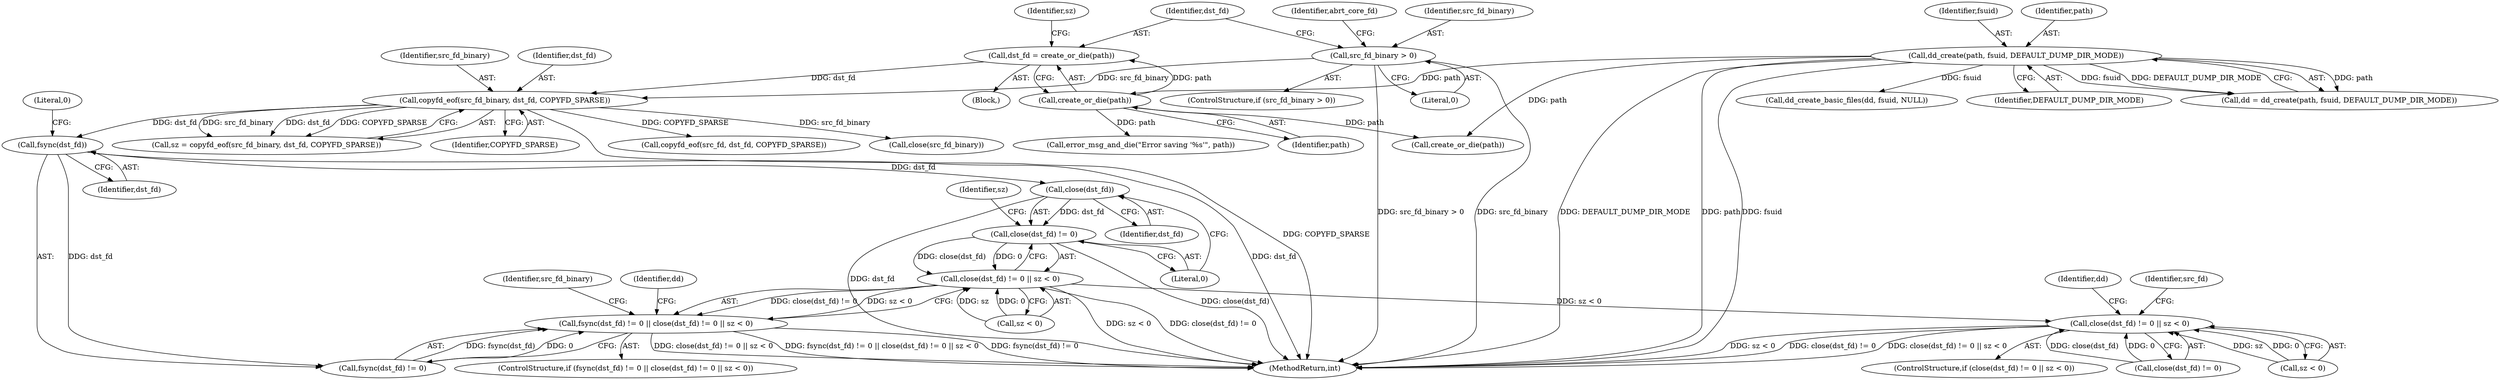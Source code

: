 digraph "0_abrt_4f2c1ddd3e3b81d2d5146b883115371f1cada9f9@API" {
"1000875" [label="(Call,close(dst_fd))"];
"1000870" [label="(Call,fsync(dst_fd))"];
"1000863" [label="(Call,copyfd_eof(src_fd_binary, dst_fd, COPYFD_SPARSE))"];
"1000851" [label="(Call,src_fd_binary > 0)"];
"1000856" [label="(Call,dst_fd = create_or_die(path))"];
"1000858" [label="(Call,create_or_die(path))"];
"1000618" [label="(Call,dd_create(path, fsuid, DEFAULT_DUMP_DIR_MODE))"];
"1000874" [label="(Call,close(dst_fd) != 0)"];
"1000873" [label="(Call,close(dst_fd) != 0 || sz < 0)"];
"1000868" [label="(Call,fsync(dst_fd) != 0 || close(dst_fd) != 0 || sz < 0)"];
"1001020" [label="(Call,close(dst_fd) != 0 || sz < 0)"];
"1000857" [label="(Identifier,dst_fd)"];
"1000878" [label="(Call,sz < 0)"];
"1000870" [label="(Call,fsync(dst_fd))"];
"1001019" [label="(ControlStructure,if (close(dst_fd) != 0 || sz < 0))"];
"1000872" [label="(Literal,0)"];
"1000864" [label="(Identifier,src_fd_binary)"];
"1001015" [label="(Call,copyfd_eof(src_fd, dst_fd, COPYFD_SPARSE))"];
"1000856" [label="(Call,dst_fd = create_or_die(path))"];
"1000858" [label="(Call,create_or_die(path))"];
"1000891" [label="(Identifier,abrt_core_fd)"];
"1000863" [label="(Call,copyfd_eof(src_fd_binary, dst_fd, COPYFD_SPARSE))"];
"1000887" [label="(Call,close(src_fd_binary))"];
"1000850" [label="(ControlStructure,if (src_fd_binary > 0))"];
"1000877" [label="(Literal,0)"];
"1000861" [label="(Call,sz = copyfd_eof(src_fd_binary, dst_fd, COPYFD_SPARSE))"];
"1000859" [label="(Identifier,path)"];
"1000879" [label="(Identifier,sz)"];
"1000888" [label="(Identifier,src_fd_binary)"];
"1000884" [label="(Call,error_msg_and_die(\"Error saving '%s'\", path))"];
"1000851" [label="(Call,src_fd_binary > 0)"];
"1000862" [label="(Identifier,sz)"];
"1001021" [label="(Call,close(dst_fd) != 0)"];
"1001025" [label="(Call,sz < 0)"];
"1000630" [label="(Call,dd_create_basic_files(dd, fsuid, NULL))"];
"1000852" [label="(Identifier,src_fd_binary)"];
"1000868" [label="(Call,fsync(dst_fd) != 0 || close(dst_fd) != 0 || sz < 0)"];
"1000871" [label="(Identifier,dst_fd)"];
"1000854" [label="(Block,)"];
"1000618" [label="(Call,dd_create(path, fsuid, DEFAULT_DUMP_DIR_MODE))"];
"1000620" [label="(Identifier,fsuid)"];
"1000875" [label="(Call,close(dst_fd))"];
"1001171" [label="(MethodReturn,int)"];
"1000621" [label="(Identifier,DEFAULT_DUMP_DIR_MODE)"];
"1000867" [label="(ControlStructure,if (fsync(dst_fd) != 0 || close(dst_fd) != 0 || sz < 0))"];
"1000619" [label="(Identifier,path)"];
"1000616" [label="(Call,dd = dd_create(path, fsuid, DEFAULT_DUMP_DIR_MODE))"];
"1000873" [label="(Call,close(dst_fd) != 0 || sz < 0)"];
"1000876" [label="(Identifier,dst_fd)"];
"1000866" [label="(Identifier,COPYFD_SPARSE)"];
"1000883" [label="(Identifier,dd)"];
"1001020" [label="(Call,close(dst_fd) != 0 || sz < 0)"];
"1000853" [label="(Literal,0)"];
"1001030" [label="(Identifier,dd)"];
"1000869" [label="(Call,fsync(dst_fd) != 0)"];
"1000892" [label="(Call,create_or_die(path))"];
"1000865" [label="(Identifier,dst_fd)"];
"1001035" [label="(Identifier,src_fd)"];
"1000874" [label="(Call,close(dst_fd) != 0)"];
"1000875" -> "1000874"  [label="AST: "];
"1000875" -> "1000876"  [label="CFG: "];
"1000876" -> "1000875"  [label="AST: "];
"1000877" -> "1000875"  [label="CFG: "];
"1000875" -> "1001171"  [label="DDG: dst_fd"];
"1000875" -> "1000874"  [label="DDG: dst_fd"];
"1000870" -> "1000875"  [label="DDG: dst_fd"];
"1000870" -> "1000869"  [label="AST: "];
"1000870" -> "1000871"  [label="CFG: "];
"1000871" -> "1000870"  [label="AST: "];
"1000872" -> "1000870"  [label="CFG: "];
"1000870" -> "1001171"  [label="DDG: dst_fd"];
"1000870" -> "1000869"  [label="DDG: dst_fd"];
"1000863" -> "1000870"  [label="DDG: dst_fd"];
"1000863" -> "1000861"  [label="AST: "];
"1000863" -> "1000866"  [label="CFG: "];
"1000864" -> "1000863"  [label="AST: "];
"1000865" -> "1000863"  [label="AST: "];
"1000866" -> "1000863"  [label="AST: "];
"1000861" -> "1000863"  [label="CFG: "];
"1000863" -> "1001171"  [label="DDG: COPYFD_SPARSE"];
"1000863" -> "1000861"  [label="DDG: src_fd_binary"];
"1000863" -> "1000861"  [label="DDG: dst_fd"];
"1000863" -> "1000861"  [label="DDG: COPYFD_SPARSE"];
"1000851" -> "1000863"  [label="DDG: src_fd_binary"];
"1000856" -> "1000863"  [label="DDG: dst_fd"];
"1000863" -> "1000887"  [label="DDG: src_fd_binary"];
"1000863" -> "1001015"  [label="DDG: COPYFD_SPARSE"];
"1000851" -> "1000850"  [label="AST: "];
"1000851" -> "1000853"  [label="CFG: "];
"1000852" -> "1000851"  [label="AST: "];
"1000853" -> "1000851"  [label="AST: "];
"1000857" -> "1000851"  [label="CFG: "];
"1000891" -> "1000851"  [label="CFG: "];
"1000851" -> "1001171"  [label="DDG: src_fd_binary > 0"];
"1000851" -> "1001171"  [label="DDG: src_fd_binary"];
"1000856" -> "1000854"  [label="AST: "];
"1000856" -> "1000858"  [label="CFG: "];
"1000857" -> "1000856"  [label="AST: "];
"1000858" -> "1000856"  [label="AST: "];
"1000862" -> "1000856"  [label="CFG: "];
"1000858" -> "1000856"  [label="DDG: path"];
"1000858" -> "1000859"  [label="CFG: "];
"1000859" -> "1000858"  [label="AST: "];
"1000618" -> "1000858"  [label="DDG: path"];
"1000858" -> "1000884"  [label="DDG: path"];
"1000858" -> "1000892"  [label="DDG: path"];
"1000618" -> "1000616"  [label="AST: "];
"1000618" -> "1000621"  [label="CFG: "];
"1000619" -> "1000618"  [label="AST: "];
"1000620" -> "1000618"  [label="AST: "];
"1000621" -> "1000618"  [label="AST: "];
"1000616" -> "1000618"  [label="CFG: "];
"1000618" -> "1001171"  [label="DDG: DEFAULT_DUMP_DIR_MODE"];
"1000618" -> "1001171"  [label="DDG: path"];
"1000618" -> "1001171"  [label="DDG: fsuid"];
"1000618" -> "1000616"  [label="DDG: path"];
"1000618" -> "1000616"  [label="DDG: fsuid"];
"1000618" -> "1000616"  [label="DDG: DEFAULT_DUMP_DIR_MODE"];
"1000618" -> "1000630"  [label="DDG: fsuid"];
"1000618" -> "1000892"  [label="DDG: path"];
"1000874" -> "1000873"  [label="AST: "];
"1000874" -> "1000877"  [label="CFG: "];
"1000877" -> "1000874"  [label="AST: "];
"1000879" -> "1000874"  [label="CFG: "];
"1000873" -> "1000874"  [label="CFG: "];
"1000874" -> "1001171"  [label="DDG: close(dst_fd)"];
"1000874" -> "1000873"  [label="DDG: close(dst_fd)"];
"1000874" -> "1000873"  [label="DDG: 0"];
"1000873" -> "1000868"  [label="AST: "];
"1000873" -> "1000878"  [label="CFG: "];
"1000878" -> "1000873"  [label="AST: "];
"1000868" -> "1000873"  [label="CFG: "];
"1000873" -> "1001171"  [label="DDG: sz < 0"];
"1000873" -> "1001171"  [label="DDG: close(dst_fd) != 0"];
"1000873" -> "1000868"  [label="DDG: close(dst_fd) != 0"];
"1000873" -> "1000868"  [label="DDG: sz < 0"];
"1000878" -> "1000873"  [label="DDG: sz"];
"1000878" -> "1000873"  [label="DDG: 0"];
"1000873" -> "1001020"  [label="DDG: sz < 0"];
"1000868" -> "1000867"  [label="AST: "];
"1000868" -> "1000869"  [label="CFG: "];
"1000869" -> "1000868"  [label="AST: "];
"1000883" -> "1000868"  [label="CFG: "];
"1000888" -> "1000868"  [label="CFG: "];
"1000868" -> "1001171"  [label="DDG: close(dst_fd) != 0 || sz < 0"];
"1000868" -> "1001171"  [label="DDG: fsync(dst_fd) != 0 || close(dst_fd) != 0 || sz < 0"];
"1000868" -> "1001171"  [label="DDG: fsync(dst_fd) != 0"];
"1000869" -> "1000868"  [label="DDG: fsync(dst_fd)"];
"1000869" -> "1000868"  [label="DDG: 0"];
"1001020" -> "1001019"  [label="AST: "];
"1001020" -> "1001021"  [label="CFG: "];
"1001020" -> "1001025"  [label="CFG: "];
"1001021" -> "1001020"  [label="AST: "];
"1001025" -> "1001020"  [label="AST: "];
"1001030" -> "1001020"  [label="CFG: "];
"1001035" -> "1001020"  [label="CFG: "];
"1001020" -> "1001171"  [label="DDG: close(dst_fd) != 0"];
"1001020" -> "1001171"  [label="DDG: close(dst_fd) != 0 || sz < 0"];
"1001020" -> "1001171"  [label="DDG: sz < 0"];
"1001021" -> "1001020"  [label="DDG: close(dst_fd)"];
"1001021" -> "1001020"  [label="DDG: 0"];
"1001025" -> "1001020"  [label="DDG: sz"];
"1001025" -> "1001020"  [label="DDG: 0"];
}
